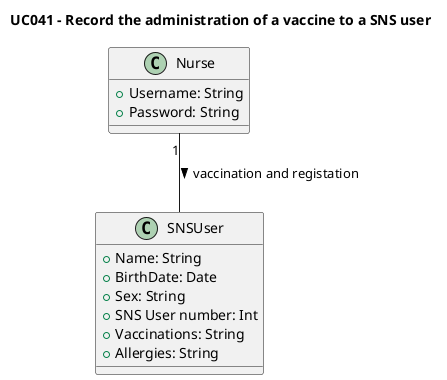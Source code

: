 @startuml
skinparam monochrome false
skinparam shadowing false

title UC041 - Record the administration of a vaccine to a SNS user

class Nurse {
    +Username: String
    +Password: String
}

class SNSUser {
    +Name: String
    +BirthDate: Date
    +Sex: String
    +SNS User number: Int
    +Vaccinations: String
    +Allergies: String
}



' Relationships
Nurse "1" -- SNSUser : vaccination and registation >


@enduml